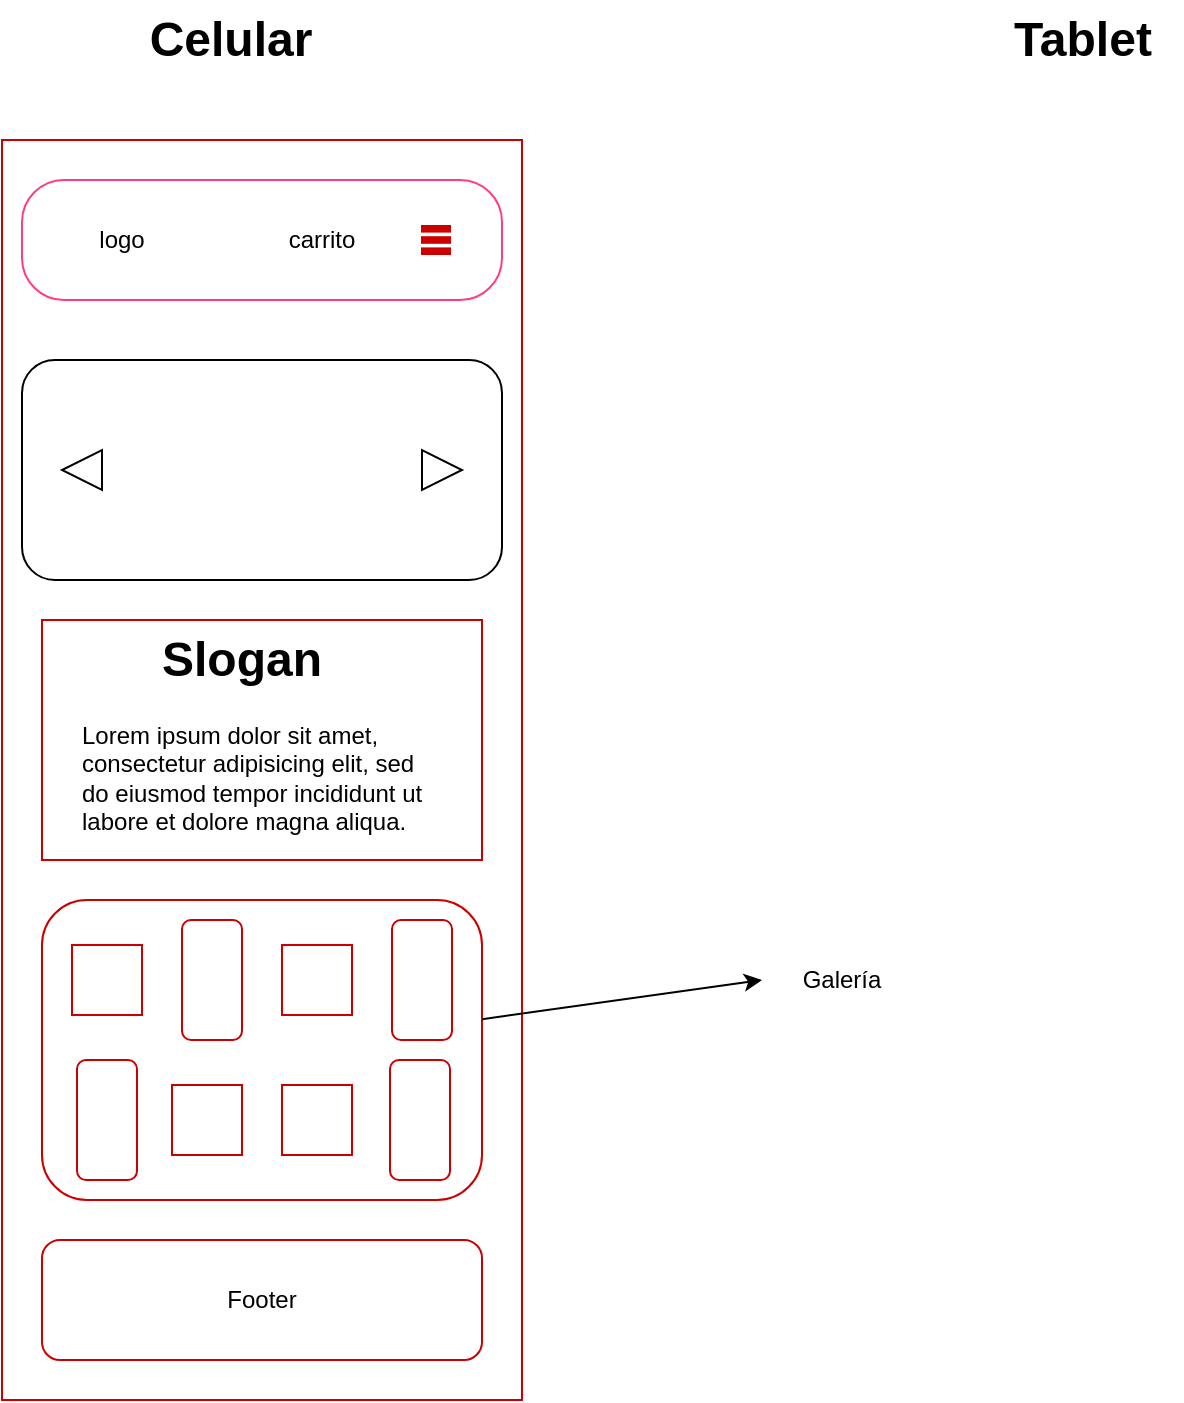 <mxfile version="13.1.3" type="github">
  <diagram id="THPSRGsQop3PX9e4Uymi" name="Page-1">
    <mxGraphModel dx="868" dy="450" grid="1" gridSize="10" guides="1" tooltips="1" connect="1" arrows="1" fold="1" page="1" pageScale="1" pageWidth="827" pageHeight="1169" math="0" shadow="0">
      <root>
        <mxCell id="0" />
        <mxCell id="1" parent="0" />
        <mxCell id="l3Q6PpPCziIq4NBjd-yP-11" value="" style="rounded=0;whiteSpace=wrap;html=1;strokeColor=#CC0000;gradientColor=none;" vertex="1" parent="1">
          <mxGeometry x="40" y="90" width="260" height="630" as="geometry" />
        </mxCell>
        <mxCell id="SKLjpIydk1iUgqQTPu1M-3" value="" style="rounded=1;whiteSpace=wrap;html=1;strokeColor=#FF3D84;arcSize=35;" parent="1" vertex="1">
          <mxGeometry x="50" y="110" width="240" height="60" as="geometry" />
        </mxCell>
        <mxCell id="SKLjpIydk1iUgqQTPu1M-6" value="" style="shape=parallelMarker;direction=south;html=1;outlineConnect=0;strokeColor=#CC0000;fillColor=#f8cecc;" parent="1" vertex="1">
          <mxGeometry x="250" y="133" width="14" height="14" as="geometry" />
        </mxCell>
        <mxCell id="l3Q6PpPCziIq4NBjd-yP-1" value="" style="rounded=1;whiteSpace=wrap;html=1;" vertex="1" parent="1">
          <mxGeometry x="50" y="200" width="240" height="110" as="geometry" />
        </mxCell>
        <mxCell id="l3Q6PpPCziIq4NBjd-yP-3" value="" style="html=1;shadow=0;dashed=0;align=center;verticalAlign=middle;shape=mxgraph.arrows2.arrow;dy=0.6;dx=40;flipH=1;notch=0;" vertex="1" parent="1">
          <mxGeometry x="70" y="245" width="20" height="20" as="geometry" />
        </mxCell>
        <mxCell id="l3Q6PpPCziIq4NBjd-yP-6" value="" style="html=1;shadow=0;dashed=0;align=center;verticalAlign=middle;shape=mxgraph.arrows2.arrow;dy=0.6;dx=40;flipH=1;notch=0;rotation=-180;" vertex="1" parent="1">
          <mxGeometry x="250" y="245" width="20" height="20" as="geometry" />
        </mxCell>
        <mxCell id="l3Q6PpPCziIq4NBjd-yP-13" value="Celular" style="text;strokeColor=none;fillColor=none;html=1;fontSize=24;fontStyle=1;verticalAlign=middle;align=center;" vertex="1" parent="1">
          <mxGeometry x="104" y="20" width="100" height="40" as="geometry" />
        </mxCell>
        <mxCell id="l3Q6PpPCziIq4NBjd-yP-14" value="carrito" style="text;html=1;strokeColor=none;fillColor=none;align=center;verticalAlign=middle;whiteSpace=wrap;rounded=0;" vertex="1" parent="1">
          <mxGeometry x="180" y="130" width="40" height="20" as="geometry" />
        </mxCell>
        <mxCell id="l3Q6PpPCziIq4NBjd-yP-15" value="logo" style="text;html=1;strokeColor=none;fillColor=none;align=center;verticalAlign=middle;whiteSpace=wrap;rounded=0;" vertex="1" parent="1">
          <mxGeometry x="80" y="130" width="40" height="20" as="geometry" />
        </mxCell>
        <mxCell id="l3Q6PpPCziIq4NBjd-yP-18" value="" style="rounded=0;whiteSpace=wrap;html=1;strokeColor=#CC0000;gradientColor=none;" vertex="1" parent="1">
          <mxGeometry x="60" y="330" width="220" height="120" as="geometry" />
        </mxCell>
        <mxCell id="l3Q6PpPCziIq4NBjd-yP-19" value="&lt;h1&gt;&amp;nbsp; &amp;nbsp; &amp;nbsp; Slogan&lt;/h1&gt;&lt;p&gt;Lorem ipsum dolor sit amet, consectetur adipisicing elit, sed do eiusmod tempor incididunt ut labore et dolore magna aliqua.&lt;/p&gt;" style="text;html=1;strokeColor=none;fillColor=none;spacing=5;spacingTop=-20;whiteSpace=wrap;overflow=hidden;rounded=0;" vertex="1" parent="1">
          <mxGeometry x="75" y="330" width="190" height="120" as="geometry" />
        </mxCell>
        <mxCell id="l3Q6PpPCziIq4NBjd-yP-21" value="" style="rounded=1;whiteSpace=wrap;html=1;strokeColor=#CC0000;gradientColor=none;" vertex="1" parent="1">
          <mxGeometry x="60" y="470" width="220" height="150" as="geometry" />
        </mxCell>
        <mxCell id="l3Q6PpPCziIq4NBjd-yP-22" value="" style="whiteSpace=wrap;html=1;aspect=fixed;strokeColor=#CC0000;gradientColor=none;" vertex="1" parent="1">
          <mxGeometry x="75" y="492.5" width="35" height="35" as="geometry" />
        </mxCell>
        <mxCell id="l3Q6PpPCziIq4NBjd-yP-23" value="" style="rounded=1;whiteSpace=wrap;html=1;strokeColor=#CC0000;gradientColor=none;direction=south;" vertex="1" parent="1">
          <mxGeometry x="130" y="480" width="30" height="60" as="geometry" />
        </mxCell>
        <mxCell id="l3Q6PpPCziIq4NBjd-yP-24" value="" style="whiteSpace=wrap;html=1;aspect=fixed;strokeColor=#CC0000;gradientColor=none;" vertex="1" parent="1">
          <mxGeometry x="180" y="492.5" width="35" height="35" as="geometry" />
        </mxCell>
        <mxCell id="l3Q6PpPCziIq4NBjd-yP-25" value="" style="rounded=1;whiteSpace=wrap;html=1;strokeColor=#CC0000;gradientColor=none;direction=south;" vertex="1" parent="1">
          <mxGeometry x="235" y="480" width="30" height="60" as="geometry" />
        </mxCell>
        <mxCell id="l3Q6PpPCziIq4NBjd-yP-26" value="" style="rounded=1;whiteSpace=wrap;html=1;strokeColor=#CC0000;gradientColor=none;direction=south;" vertex="1" parent="1">
          <mxGeometry x="77.5" y="550" width="30" height="60" as="geometry" />
        </mxCell>
        <mxCell id="l3Q6PpPCziIq4NBjd-yP-27" value="" style="whiteSpace=wrap;html=1;aspect=fixed;strokeColor=#CC0000;gradientColor=none;" vertex="1" parent="1">
          <mxGeometry x="125" y="562.5" width="35" height="35" as="geometry" />
        </mxCell>
        <mxCell id="l3Q6PpPCziIq4NBjd-yP-28" value="" style="whiteSpace=wrap;html=1;aspect=fixed;strokeColor=#CC0000;gradientColor=none;" vertex="1" parent="1">
          <mxGeometry x="180" y="562.5" width="35" height="35" as="geometry" />
        </mxCell>
        <mxCell id="l3Q6PpPCziIq4NBjd-yP-29" value="" style="rounded=1;whiteSpace=wrap;html=1;strokeColor=#CC0000;gradientColor=none;direction=south;" vertex="1" parent="1">
          <mxGeometry x="234" y="550" width="30" height="60" as="geometry" />
        </mxCell>
        <mxCell id="l3Q6PpPCziIq4NBjd-yP-30" value="" style="endArrow=classic;html=1;" edge="1" parent="1" source="l3Q6PpPCziIq4NBjd-yP-21">
          <mxGeometry width="50" height="50" relative="1" as="geometry">
            <mxPoint x="370" y="560" as="sourcePoint" />
            <mxPoint x="420" y="510" as="targetPoint" />
          </mxGeometry>
        </mxCell>
        <mxCell id="l3Q6PpPCziIq4NBjd-yP-31" value="Galería" style="text;html=1;strokeColor=none;fillColor=none;align=center;verticalAlign=middle;whiteSpace=wrap;rounded=0;" vertex="1" parent="1">
          <mxGeometry x="440" y="500" width="40" height="20" as="geometry" />
        </mxCell>
        <mxCell id="l3Q6PpPCziIq4NBjd-yP-32" value="" style="rounded=1;whiteSpace=wrap;html=1;strokeColor=#CC0000;gradientColor=none;" vertex="1" parent="1">
          <mxGeometry x="60" y="640" width="220" height="60" as="geometry" />
        </mxCell>
        <mxCell id="l3Q6PpPCziIq4NBjd-yP-33" value="Footer" style="text;html=1;strokeColor=none;fillColor=none;align=center;verticalAlign=middle;whiteSpace=wrap;rounded=0;" vertex="1" parent="1">
          <mxGeometry x="150" y="660" width="40" height="20" as="geometry" />
        </mxCell>
        <mxCell id="l3Q6PpPCziIq4NBjd-yP-34" value="Tablet" style="text;strokeColor=none;fillColor=none;html=1;fontSize=24;fontStyle=1;verticalAlign=middle;align=center;" vertex="1" parent="1">
          <mxGeometry x="530" y="20" width="100" height="40" as="geometry" />
        </mxCell>
      </root>
    </mxGraphModel>
  </diagram>
</mxfile>
